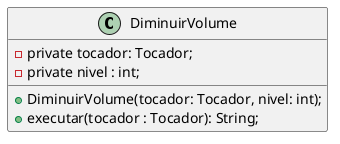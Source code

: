 @startuml

skinparam line ortho

class DiminuirVolume {
    - private tocador: Tocador;
    - private nivel : int;

    + DiminuirVolume(tocador: Tocador, nivel: int);
    + executar(tocador : Tocador): String;
}

@enduml